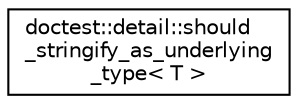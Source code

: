 digraph "Graphical Class Hierarchy"
{
 // LATEX_PDF_SIZE
  edge [fontname="Helvetica",fontsize="10",labelfontname="Helvetica",labelfontsize="10"];
  node [fontname="Helvetica",fontsize="10",shape=record];
  rankdir="LR";
  Node0 [label="doctest::detail::should\l_stringify_as_underlying\l_type\< T \>",height=0.2,width=0.4,color="black", fillcolor="white", style="filled",URL="$structdoctest_1_1detail_1_1should__stringify__as__underlying__type.html",tooltip=" "];
}
